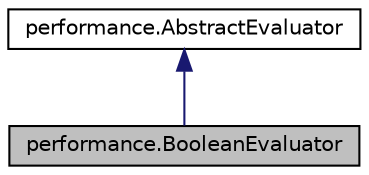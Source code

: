 digraph "performance.BooleanEvaluator"
{
  edge [fontname="Helvetica",fontsize="10",labelfontname="Helvetica",labelfontsize="10"];
  node [fontname="Helvetica",fontsize="10",shape=record];
  Node0 [label="performance.BooleanEvaluator",height=0.2,width=0.4,color="black", fillcolor="grey75", style="filled", fontcolor="black"];
  Node1 -> Node0 [dir="back",color="midnightblue",fontsize="10",style="solid",fontname="Helvetica"];
  Node1 [label="performance.AbstractEvaluator",height=0.2,width=0.4,color="black", fillcolor="white", style="filled",URL="$classperformance_1_1AbstractEvaluator.html"];
}
